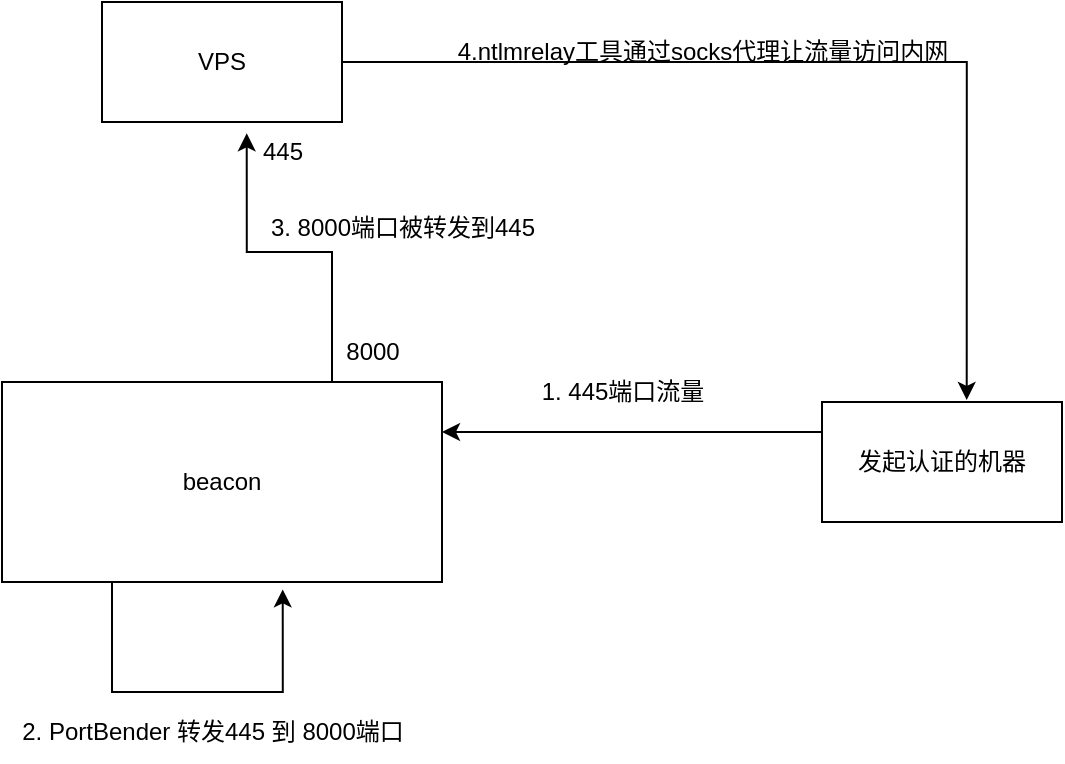 <mxfile version="21.2.7" type="github">
  <diagram name="第 1 页" id="0g6Zbe-DuxP5mN3wOX4V">
    <mxGraphModel dx="1221" dy="743" grid="1" gridSize="10" guides="1" tooltips="1" connect="1" arrows="1" fold="1" page="1" pageScale="1" pageWidth="827" pageHeight="1169" math="0" shadow="0">
      <root>
        <mxCell id="0" />
        <mxCell id="1" parent="0" />
        <mxCell id="AVeBLkQXH3LSPvIHtZ58-1" style="edgeStyle=orthogonalEdgeStyle;rounded=0;orthogonalLoop=1;jettySize=auto;html=1;exitX=1;exitY=0.5;exitDx=0;exitDy=0;entryX=0.603;entryY=-0.017;entryDx=0;entryDy=0;entryPerimeter=0;" edge="1" parent="1" source="VnybOerspw2ZasavD2Jz-1" target="VnybOerspw2ZasavD2Jz-2">
          <mxGeometry relative="1" as="geometry" />
        </mxCell>
        <mxCell id="VnybOerspw2ZasavD2Jz-1" value="VPS" style="rounded=0;whiteSpace=wrap;html=1;" parent="1" vertex="1">
          <mxGeometry x="130" y="150" width="120" height="60" as="geometry" />
        </mxCell>
        <mxCell id="VnybOerspw2ZasavD2Jz-2" value="发起认证的机器" style="rounded=0;whiteSpace=wrap;html=1;" parent="1" vertex="1">
          <mxGeometry x="490" y="350" width="120" height="60" as="geometry" />
        </mxCell>
        <mxCell id="VnybOerspw2ZasavD2Jz-13" style="edgeStyle=orthogonalEdgeStyle;rounded=0;orthogonalLoop=1;jettySize=auto;html=1;exitX=0.25;exitY=1;exitDx=0;exitDy=0;entryX=0.638;entryY=1.037;entryDx=0;entryDy=0;entryPerimeter=0;" parent="1" source="VnybOerspw2ZasavD2Jz-3" target="VnybOerspw2ZasavD2Jz-3" edge="1">
          <mxGeometry relative="1" as="geometry">
            <mxPoint x="200" y="550" as="targetPoint" />
            <Array as="points">
              <mxPoint x="135" y="495" />
              <mxPoint x="220" y="495" />
            </Array>
          </mxGeometry>
        </mxCell>
        <mxCell id="AVeBLkQXH3LSPvIHtZ58-3" style="edgeStyle=orthogonalEdgeStyle;rounded=0;orthogonalLoop=1;jettySize=auto;html=1;exitX=0.75;exitY=0;exitDx=0;exitDy=0;entryX=0.603;entryY=1.094;entryDx=0;entryDy=0;entryPerimeter=0;" edge="1" parent="1" source="VnybOerspw2ZasavD2Jz-3" target="VnybOerspw2ZasavD2Jz-1">
          <mxGeometry relative="1" as="geometry" />
        </mxCell>
        <mxCell id="VnybOerspw2ZasavD2Jz-3" value="beacon" style="rounded=0;whiteSpace=wrap;html=1;" parent="1" vertex="1">
          <mxGeometry x="80" y="340" width="220" height="100" as="geometry" />
        </mxCell>
        <mxCell id="VnybOerspw2ZasavD2Jz-4" value="" style="endArrow=classic;html=1;rounded=0;entryX=1;entryY=0.25;entryDx=0;entryDy=0;exitX=0;exitY=0.25;exitDx=0;exitDy=0;" parent="1" source="VnybOerspw2ZasavD2Jz-2" target="VnybOerspw2ZasavD2Jz-3" edge="1">
          <mxGeometry width="50" height="50" relative="1" as="geometry">
            <mxPoint x="430" y="360" as="sourcePoint" />
            <mxPoint x="320" y="360" as="targetPoint" />
          </mxGeometry>
        </mxCell>
        <mxCell id="VnybOerspw2ZasavD2Jz-5" value="1. 445端口流量" style="text;html=1;align=center;verticalAlign=middle;resizable=0;points=[];autosize=1;strokeColor=none;fillColor=none;" parent="1" vertex="1">
          <mxGeometry x="340" y="330" width="100" height="30" as="geometry" />
        </mxCell>
        <mxCell id="VnybOerspw2ZasavD2Jz-15" value="2. PortBender 转发445 到 8000端口" style="text;html=1;align=center;verticalAlign=middle;resizable=0;points=[];autosize=1;strokeColor=none;fillColor=none;" parent="1" vertex="1">
          <mxGeometry x="80" y="500" width="210" height="30" as="geometry" />
        </mxCell>
        <mxCell id="AVeBLkQXH3LSPvIHtZ58-4" value="3. 8000端口被转发到445" style="text;html=1;align=center;verticalAlign=middle;resizable=0;points=[];autosize=1;strokeColor=none;fillColor=none;" vertex="1" parent="1">
          <mxGeometry x="200" y="248" width="160" height="30" as="geometry" />
        </mxCell>
        <mxCell id="AVeBLkQXH3LSPvIHtZ58-5" value="8000" style="text;html=1;align=center;verticalAlign=middle;resizable=0;points=[];autosize=1;strokeColor=none;fillColor=none;" vertex="1" parent="1">
          <mxGeometry x="240" y="310" width="50" height="30" as="geometry" />
        </mxCell>
        <mxCell id="AVeBLkQXH3LSPvIHtZ58-6" value="445" style="text;html=1;align=center;verticalAlign=middle;resizable=0;points=[];autosize=1;strokeColor=none;fillColor=none;" vertex="1" parent="1">
          <mxGeometry x="200" y="210" width="40" height="30" as="geometry" />
        </mxCell>
        <mxCell id="AVeBLkQXH3LSPvIHtZ58-7" value="4.ntlmrelay工具通过socks代理让流量访问内网" style="text;html=1;align=center;verticalAlign=middle;resizable=0;points=[];autosize=1;strokeColor=none;fillColor=none;" vertex="1" parent="1">
          <mxGeometry x="295" y="160" width="270" height="30" as="geometry" />
        </mxCell>
      </root>
    </mxGraphModel>
  </diagram>
</mxfile>
